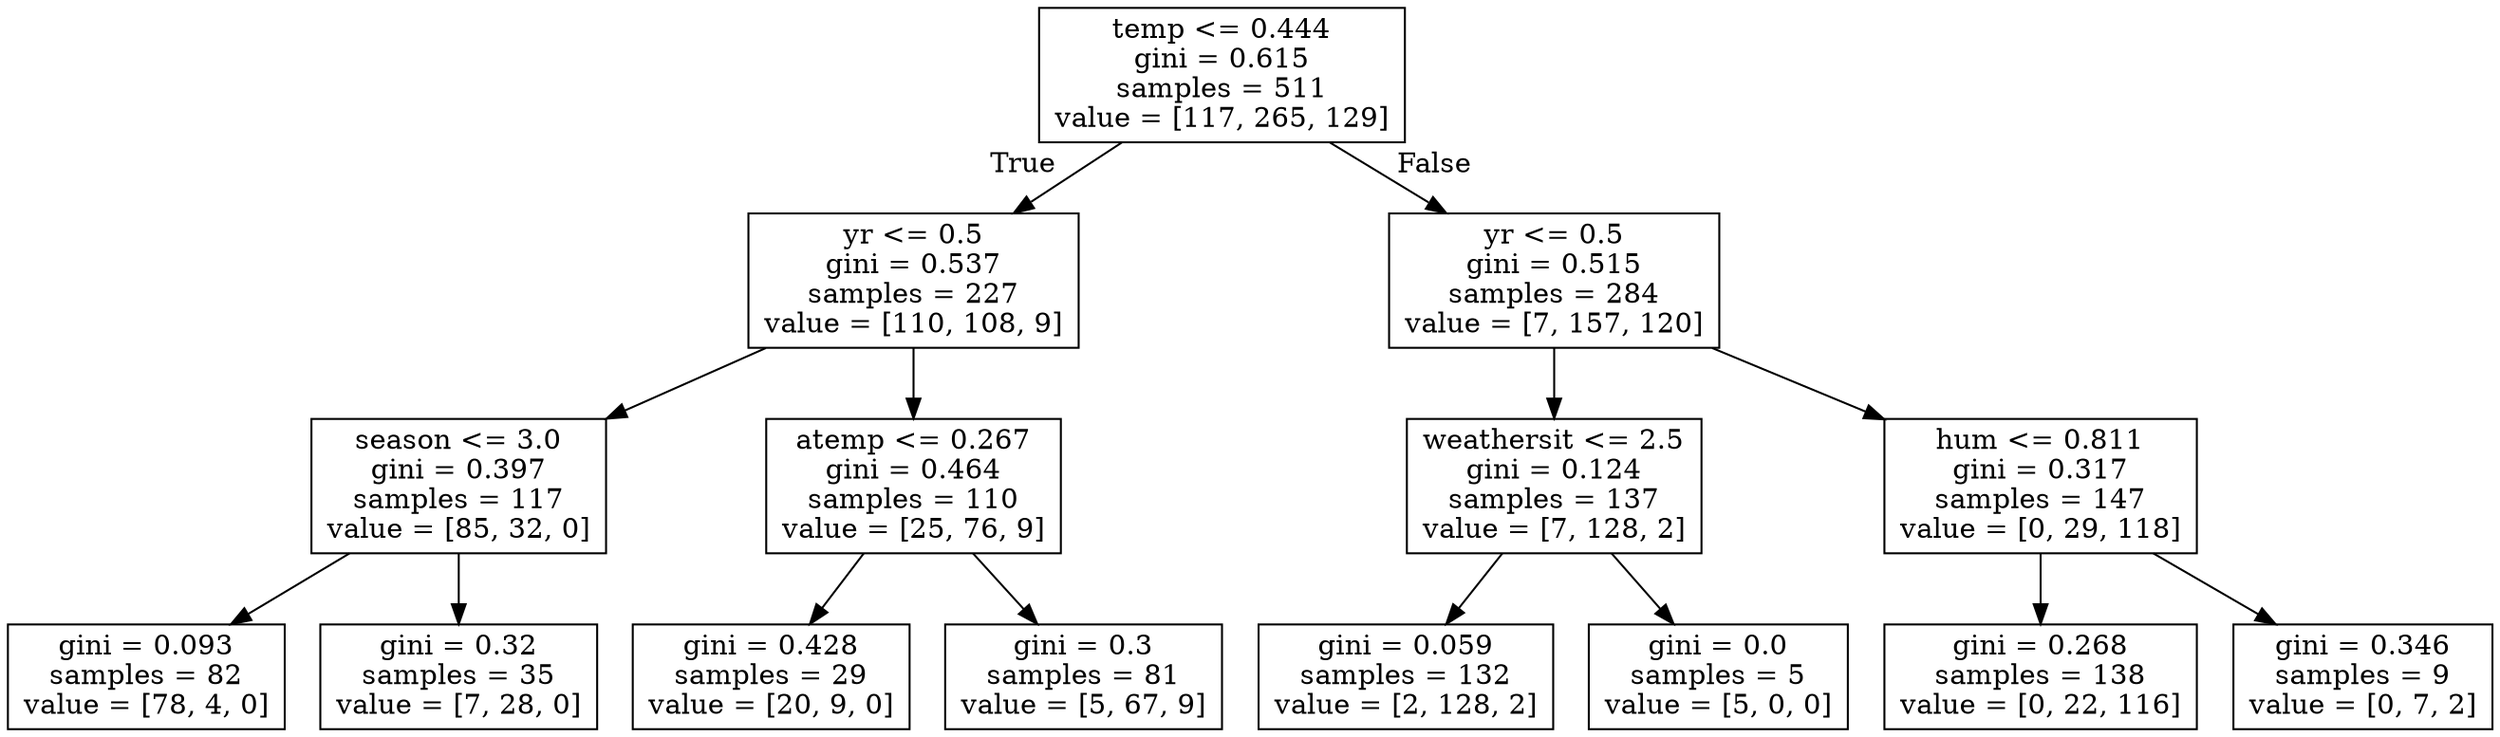 digraph Tree {
node [shape=box] ;
0 [label="temp <= 0.444\ngini = 0.615\nsamples = 511\nvalue = [117, 265, 129]"] ;
1 [label="yr <= 0.5\ngini = 0.537\nsamples = 227\nvalue = [110, 108, 9]"] ;
0 -> 1 [labeldistance=2.5, labelangle=45, headlabel="True"] ;
2 [label="season <= 3.0\ngini = 0.397\nsamples = 117\nvalue = [85, 32, 0]"] ;
1 -> 2 ;
3 [label="gini = 0.093\nsamples = 82\nvalue = [78, 4, 0]"] ;
2 -> 3 ;
4 [label="gini = 0.32\nsamples = 35\nvalue = [7, 28, 0]"] ;
2 -> 4 ;
5 [label="atemp <= 0.267\ngini = 0.464\nsamples = 110\nvalue = [25, 76, 9]"] ;
1 -> 5 ;
6 [label="gini = 0.428\nsamples = 29\nvalue = [20, 9, 0]"] ;
5 -> 6 ;
7 [label="gini = 0.3\nsamples = 81\nvalue = [5, 67, 9]"] ;
5 -> 7 ;
8 [label="yr <= 0.5\ngini = 0.515\nsamples = 284\nvalue = [7, 157, 120]"] ;
0 -> 8 [labeldistance=2.5, labelangle=-45, headlabel="False"] ;
9 [label="weathersit <= 2.5\ngini = 0.124\nsamples = 137\nvalue = [7, 128, 2]"] ;
8 -> 9 ;
10 [label="gini = 0.059\nsamples = 132\nvalue = [2, 128, 2]"] ;
9 -> 10 ;
11 [label="gini = 0.0\nsamples = 5\nvalue = [5, 0, 0]"] ;
9 -> 11 ;
12 [label="hum <= 0.811\ngini = 0.317\nsamples = 147\nvalue = [0, 29, 118]"] ;
8 -> 12 ;
13 [label="gini = 0.268\nsamples = 138\nvalue = [0, 22, 116]"] ;
12 -> 13 ;
14 [label="gini = 0.346\nsamples = 9\nvalue = [0, 7, 2]"] ;
12 -> 14 ;
}